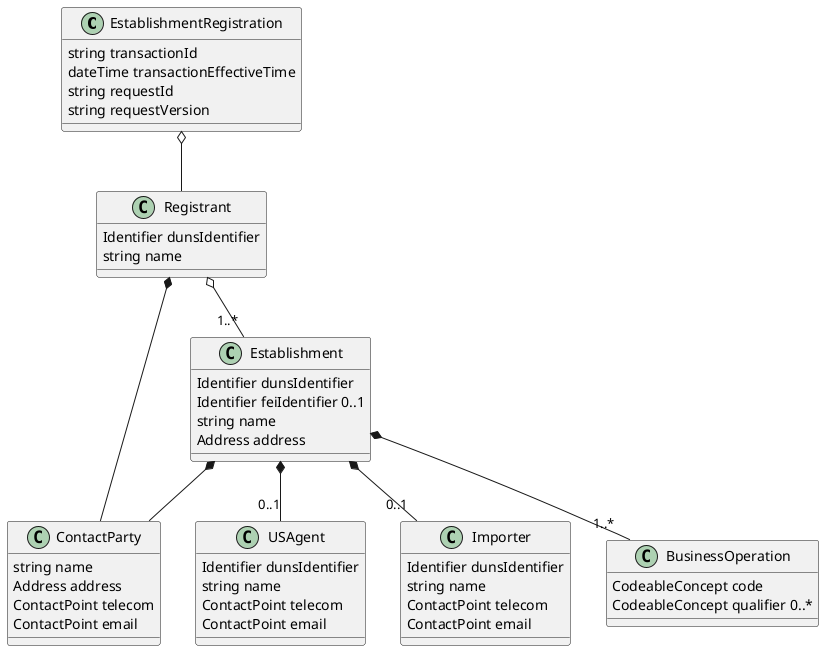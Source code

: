 @startuml
class EstablishmentRegistration {
	string transactionId
	dateTime transactionEffectiveTime
	string requestId
	string requestVersion
}
EstablishmentRegistration o-- Registrant
class Registrant {
	Identifier dunsIdentifier
	string name
}
Registrant *-- ContactParty
class ContactParty {
	string name
	Address address
	ContactPoint telecom
	ContactPoint email
}
Registrant o-- "1..*" Establishment
class Establishment {
	Identifier dunsIdentifier
	Identifier feiIdentifier 0..1
	string name
	Address address
}
Establishment *-- ContactParty
Establishment *-- "0..1" USAgent
class USAgent {
	Identifier dunsIdentifier
	string name
	ContactPoint telecom
	ContactPoint email
}
Establishment *-- "0..1" Importer
class Importer {
	Identifier dunsIdentifier
	string name
	ContactPoint telecom
	ContactPoint email
}
Establishment *-- "1..*" BusinessOperation
class BusinessOperation {
	CodeableConcept code
	CodeableConcept qualifier 0..*
}
@enduml
